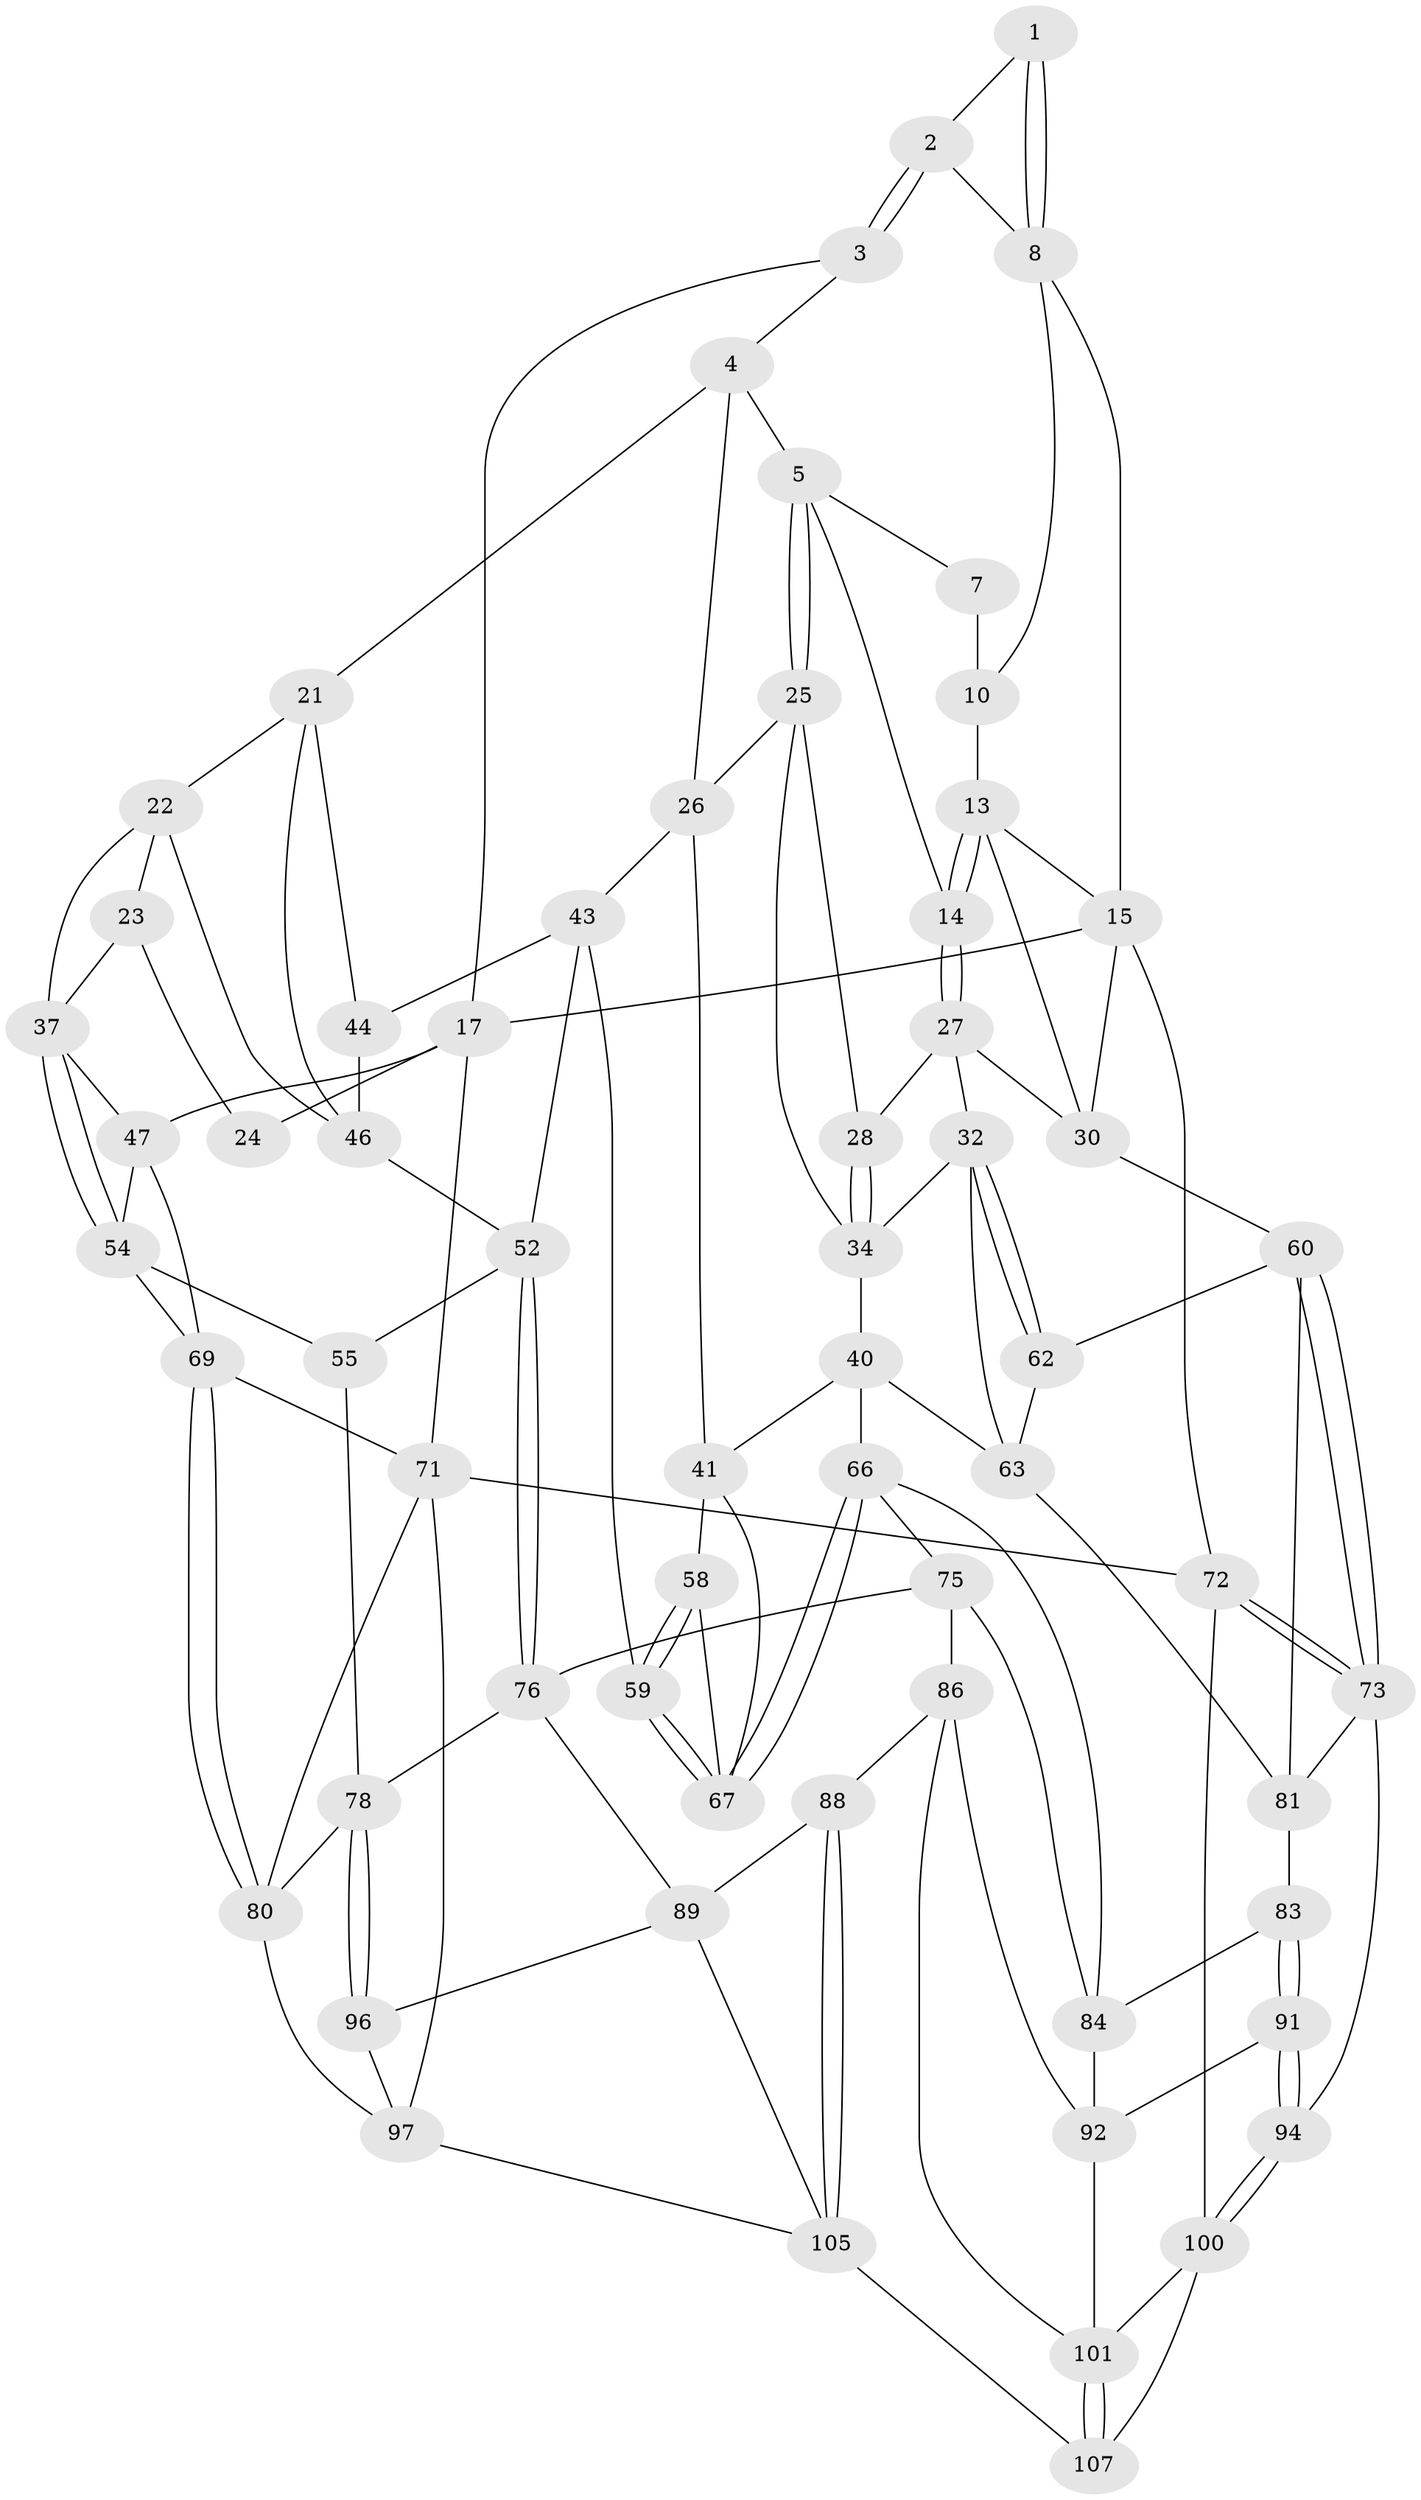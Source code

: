 // Generated by graph-tools (version 1.1) at 2025/24/03/03/25 07:24:38]
// undirected, 63 vertices, 137 edges
graph export_dot {
graph [start="1"]
  node [color=gray90,style=filled];
  1 [pos="+0.6995860714047903+0.04869241266351408"];
  2 [pos="+0.3966978670608589+0"];
  3 [pos="+0.3708760252360108+0"];
  4 [pos="+0.4041316901714913+0",super="+20"];
  5 [pos="+0.634917940167218+0.14681756760256748",super="+6"];
  7 [pos="+0.6959324010228531+0.09222449831489012",super="+11"];
  8 [pos="+1+0",super="+9"];
  10 [pos="+1+0",super="+12"];
  13 [pos="+0.836347973563344+0.1674368585968055",super="+19"];
  14 [pos="+0.8259629575522622+0.1798742352755305"];
  15 [pos="+1+0",super="+16"];
  17 [pos="+0+0",super="+18"];
  21 [pos="+0.36203056533785494+0.21947337747281848",super="+45"];
  22 [pos="+0.31979319087629876+0.22557865549835251",super="+36"];
  23 [pos="+0.314984035154853+0.22581916057029053",super="+35"];
  24 [pos="+0.13838278647736035+0.20634898495616177"];
  25 [pos="+0.6293643888256434+0.21706560902922944",super="+29"];
  26 [pos="+0.5052055617428552+0.2546585656900044",super="+42"];
  27 [pos="+0.8257862329082456+0.18079806141850047",super="+31"];
  28 [pos="+0.8120511725540958+0.1919797833080391"];
  30 [pos="+1+0.2950537941617028",super="+49"];
  32 [pos="+0.875976402312028+0.37370242116554664",super="+33"];
  34 [pos="+0.7032989805137251+0.3738187714837253",super="+39"];
  37 [pos="+0.17192420741312972+0.37527800768811426",super="+38"];
  40 [pos="+0.6061396015183583+0.41014195178479174",super="+65"];
  41 [pos="+0.5675595137453425+0.4147333367346894",super="+57"];
  43 [pos="+0.4198557264563789+0.3914529437717352",super="+51"];
  44 [pos="+0.40561168412633714+0.3866383583957824"];
  46 [pos="+0.23092008829772143+0.41304473371822664",super="+50"];
  47 [pos="+0+0.38301397059998693",super="+48"];
  52 [pos="+0.39383696229567966+0.6003178834972864",super="+53"];
  54 [pos="+0.08358684596643465+0.5247018665553279",super="+56"];
  55 [pos="+0.19903237364764853+0.5580691626531971"];
  58 [pos="+0.48379039382843486+0.524888222643994"];
  59 [pos="+0.4571132694750686+0.5471791053609113"];
  60 [pos="+1+0.6367055704758552",super="+61"];
  62 [pos="+0.9342096778747674+0.5286768558976158"];
  63 [pos="+0.7715132855300447+0.5890649987662754",super="+64"];
  66 [pos="+0.6265319127343529+0.6313772665939394",super="+74"];
  67 [pos="+0.6118584717769826+0.615414425973717",super="+68"];
  69 [pos="+0+0.7417450423476177",super="+70"];
  71 [pos="+0+1",super="+104"];
  72 [pos="+1+1"];
  73 [pos="+1+1",super="+93"];
  75 [pos="+0.5734959853726481+0.6854557635122321",super="+85"];
  76 [pos="+0.39824024789316964+0.6419349151135003",super="+77"];
  78 [pos="+0.3133122225861073+0.7475238442723842",super="+79"];
  80 [pos="+0+0.7471575612560969",super="+98"];
  81 [pos="+0.896283473997614+0.7045955422245008",super="+82"];
  83 [pos="+0.7884940701556898+0.668166547918076"];
  84 [pos="+0.6764294062686613+0.7545190987681543",super="+90"];
  86 [pos="+0.5577460924610208+0.7860994118245965",super="+87"];
  88 [pos="+0.5176040752785817+0.8437019319658882"];
  89 [pos="+0.429948306969071+0.8156415235695003",super="+99"];
  91 [pos="+0.7606147095454129+0.8003299802966329"];
  92 [pos="+0.6996093526811011+0.8218160196161265",super="+95"];
  94 [pos="+0.8477641489054103+0.8816767595579327"];
  96 [pos="+0.25922966960751626+0.8555686103316013"];
  97 [pos="+0.2450046646899796+0.864239437361344",super="+103"];
  100 [pos="+0.7914338917021491+0.9241086610191077",super="+108"];
  101 [pos="+0.6696561768341176+0.9575470587835422",super="+102"];
  105 [pos="+0.412405992956318+1",super="+106"];
  107 [pos="+0.6119760533109175+1"];
  1 -- 2;
  1 -- 8;
  1 -- 8;
  2 -- 3;
  2 -- 3;
  2 -- 8;
  3 -- 4;
  3 -- 17;
  4 -- 5;
  4 -- 26;
  4 -- 21;
  5 -- 25;
  5 -- 25;
  5 -- 14;
  5 -- 7;
  7 -- 10 [weight=2];
  8 -- 10;
  8 -- 15;
  10 -- 13;
  13 -- 14;
  13 -- 14;
  13 -- 30;
  13 -- 15;
  14 -- 27;
  14 -- 27;
  15 -- 72;
  15 -- 17;
  15 -- 30;
  17 -- 71;
  17 -- 47;
  17 -- 24;
  21 -- 22;
  21 -- 44;
  21 -- 46;
  22 -- 23;
  22 -- 46;
  22 -- 37;
  23 -- 24 [weight=2];
  23 -- 37;
  25 -- 26;
  25 -- 34;
  25 -- 28;
  26 -- 41;
  26 -- 43;
  27 -- 28;
  27 -- 32;
  27 -- 30;
  28 -- 34;
  28 -- 34;
  30 -- 60;
  32 -- 62;
  32 -- 62;
  32 -- 34;
  32 -- 63;
  34 -- 40;
  37 -- 54;
  37 -- 54;
  37 -- 47;
  40 -- 41;
  40 -- 66;
  40 -- 63;
  41 -- 58;
  41 -- 67;
  43 -- 44;
  43 -- 59;
  43 -- 52;
  44 -- 46;
  46 -- 52;
  47 -- 54;
  47 -- 69;
  52 -- 76;
  52 -- 76;
  52 -- 55;
  54 -- 69;
  54 -- 55;
  55 -- 78;
  58 -- 59;
  58 -- 59;
  58 -- 67;
  59 -- 67;
  59 -- 67;
  60 -- 73;
  60 -- 73;
  60 -- 81;
  60 -- 62;
  62 -- 63;
  63 -- 81;
  66 -- 67;
  66 -- 67;
  66 -- 75;
  66 -- 84;
  69 -- 80;
  69 -- 80;
  69 -- 71;
  71 -- 72;
  71 -- 80;
  71 -- 97;
  72 -- 73;
  72 -- 73;
  72 -- 100;
  73 -- 81;
  73 -- 94;
  75 -- 76;
  75 -- 84;
  75 -- 86;
  76 -- 89;
  76 -- 78;
  78 -- 96;
  78 -- 96;
  78 -- 80;
  80 -- 97;
  81 -- 83;
  83 -- 84;
  83 -- 91;
  83 -- 91;
  84 -- 92;
  86 -- 92;
  86 -- 88;
  86 -- 101;
  88 -- 89;
  88 -- 105;
  88 -- 105;
  89 -- 96;
  89 -- 105;
  91 -- 92;
  91 -- 94;
  91 -- 94;
  92 -- 101;
  94 -- 100;
  94 -- 100;
  96 -- 97;
  97 -- 105;
  100 -- 101;
  100 -- 107;
  101 -- 107;
  101 -- 107;
  105 -- 107;
}
